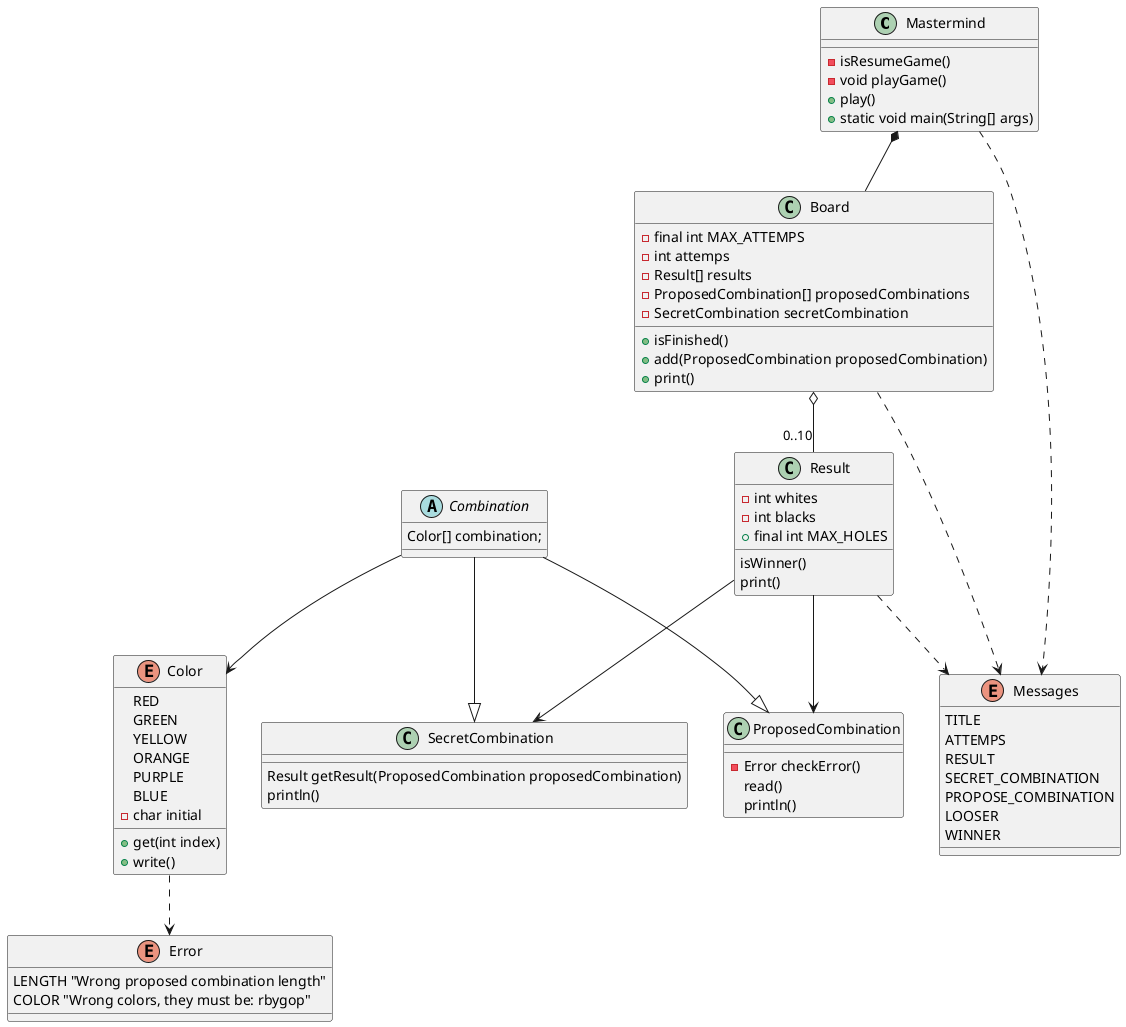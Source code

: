 @startuml

class Mastermind {
- isResumeGame()
- void playGame()
+ play()
+ static void main(String[] args)
}

class Board {
- final int MAX_ATTEMPS
- int attemps
- Result[] results
- ProposedCombination[] proposedCombinations
- SecretCombination secretCombination
+ isFinished()
+ add(ProposedCombination proposedCombination)
+ print()
}

abstract class Combination {
Color[] combination;
}

class SecretCombination {
Result getResult(ProposedCombination proposedCombination)
println()
}

class ProposedCombination {
- Error checkError()
read()
println()
}

class Result {
- int whites
- int blacks
+ final int MAX_HOLES
isWinner()
print()
}

enum Messages{
TITLE
ATTEMPS
RESULT
SECRET_COMBINATION
PROPOSE_COMBINATION
LOOSER
WINNER
}
enum Color {
RED
GREEN
YELLOW
ORANGE
PURPLE
BLUE
- char initial
+ get(int index)
+ write()

}
enum Error {
LENGTH "Wrong proposed combination length"
COLOR "Wrong colors, they must be: rbygop"
}

Mastermind *-- Board
Board o-- "0..10" Result
Combination --|> SecretCombination
Combination --|> ProposedCombination
Result --> SecretCombination
Result --> ProposedCombination
Combination --> Color
Mastermind ..> Messages
Board ..> Messages
Result ..> Messages
Color ..> Error

@enduml